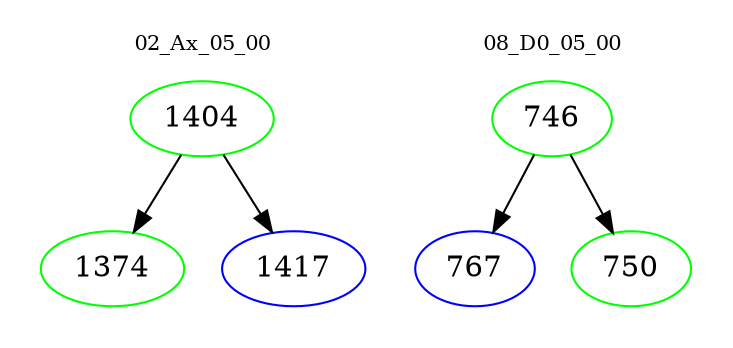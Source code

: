 digraph{
subgraph cluster_0 {
color = white
label = "02_Ax_05_00";
fontsize=10;
T0_1404 [label="1404", color="green"]
T0_1404 -> T0_1374 [color="black"]
T0_1374 [label="1374", color="green"]
T0_1404 -> T0_1417 [color="black"]
T0_1417 [label="1417", color="blue"]
}
subgraph cluster_1 {
color = white
label = "08_D0_05_00";
fontsize=10;
T1_746 [label="746", color="green"]
T1_746 -> T1_767 [color="black"]
T1_767 [label="767", color="blue"]
T1_746 -> T1_750 [color="black"]
T1_750 [label="750", color="green"]
}
}
